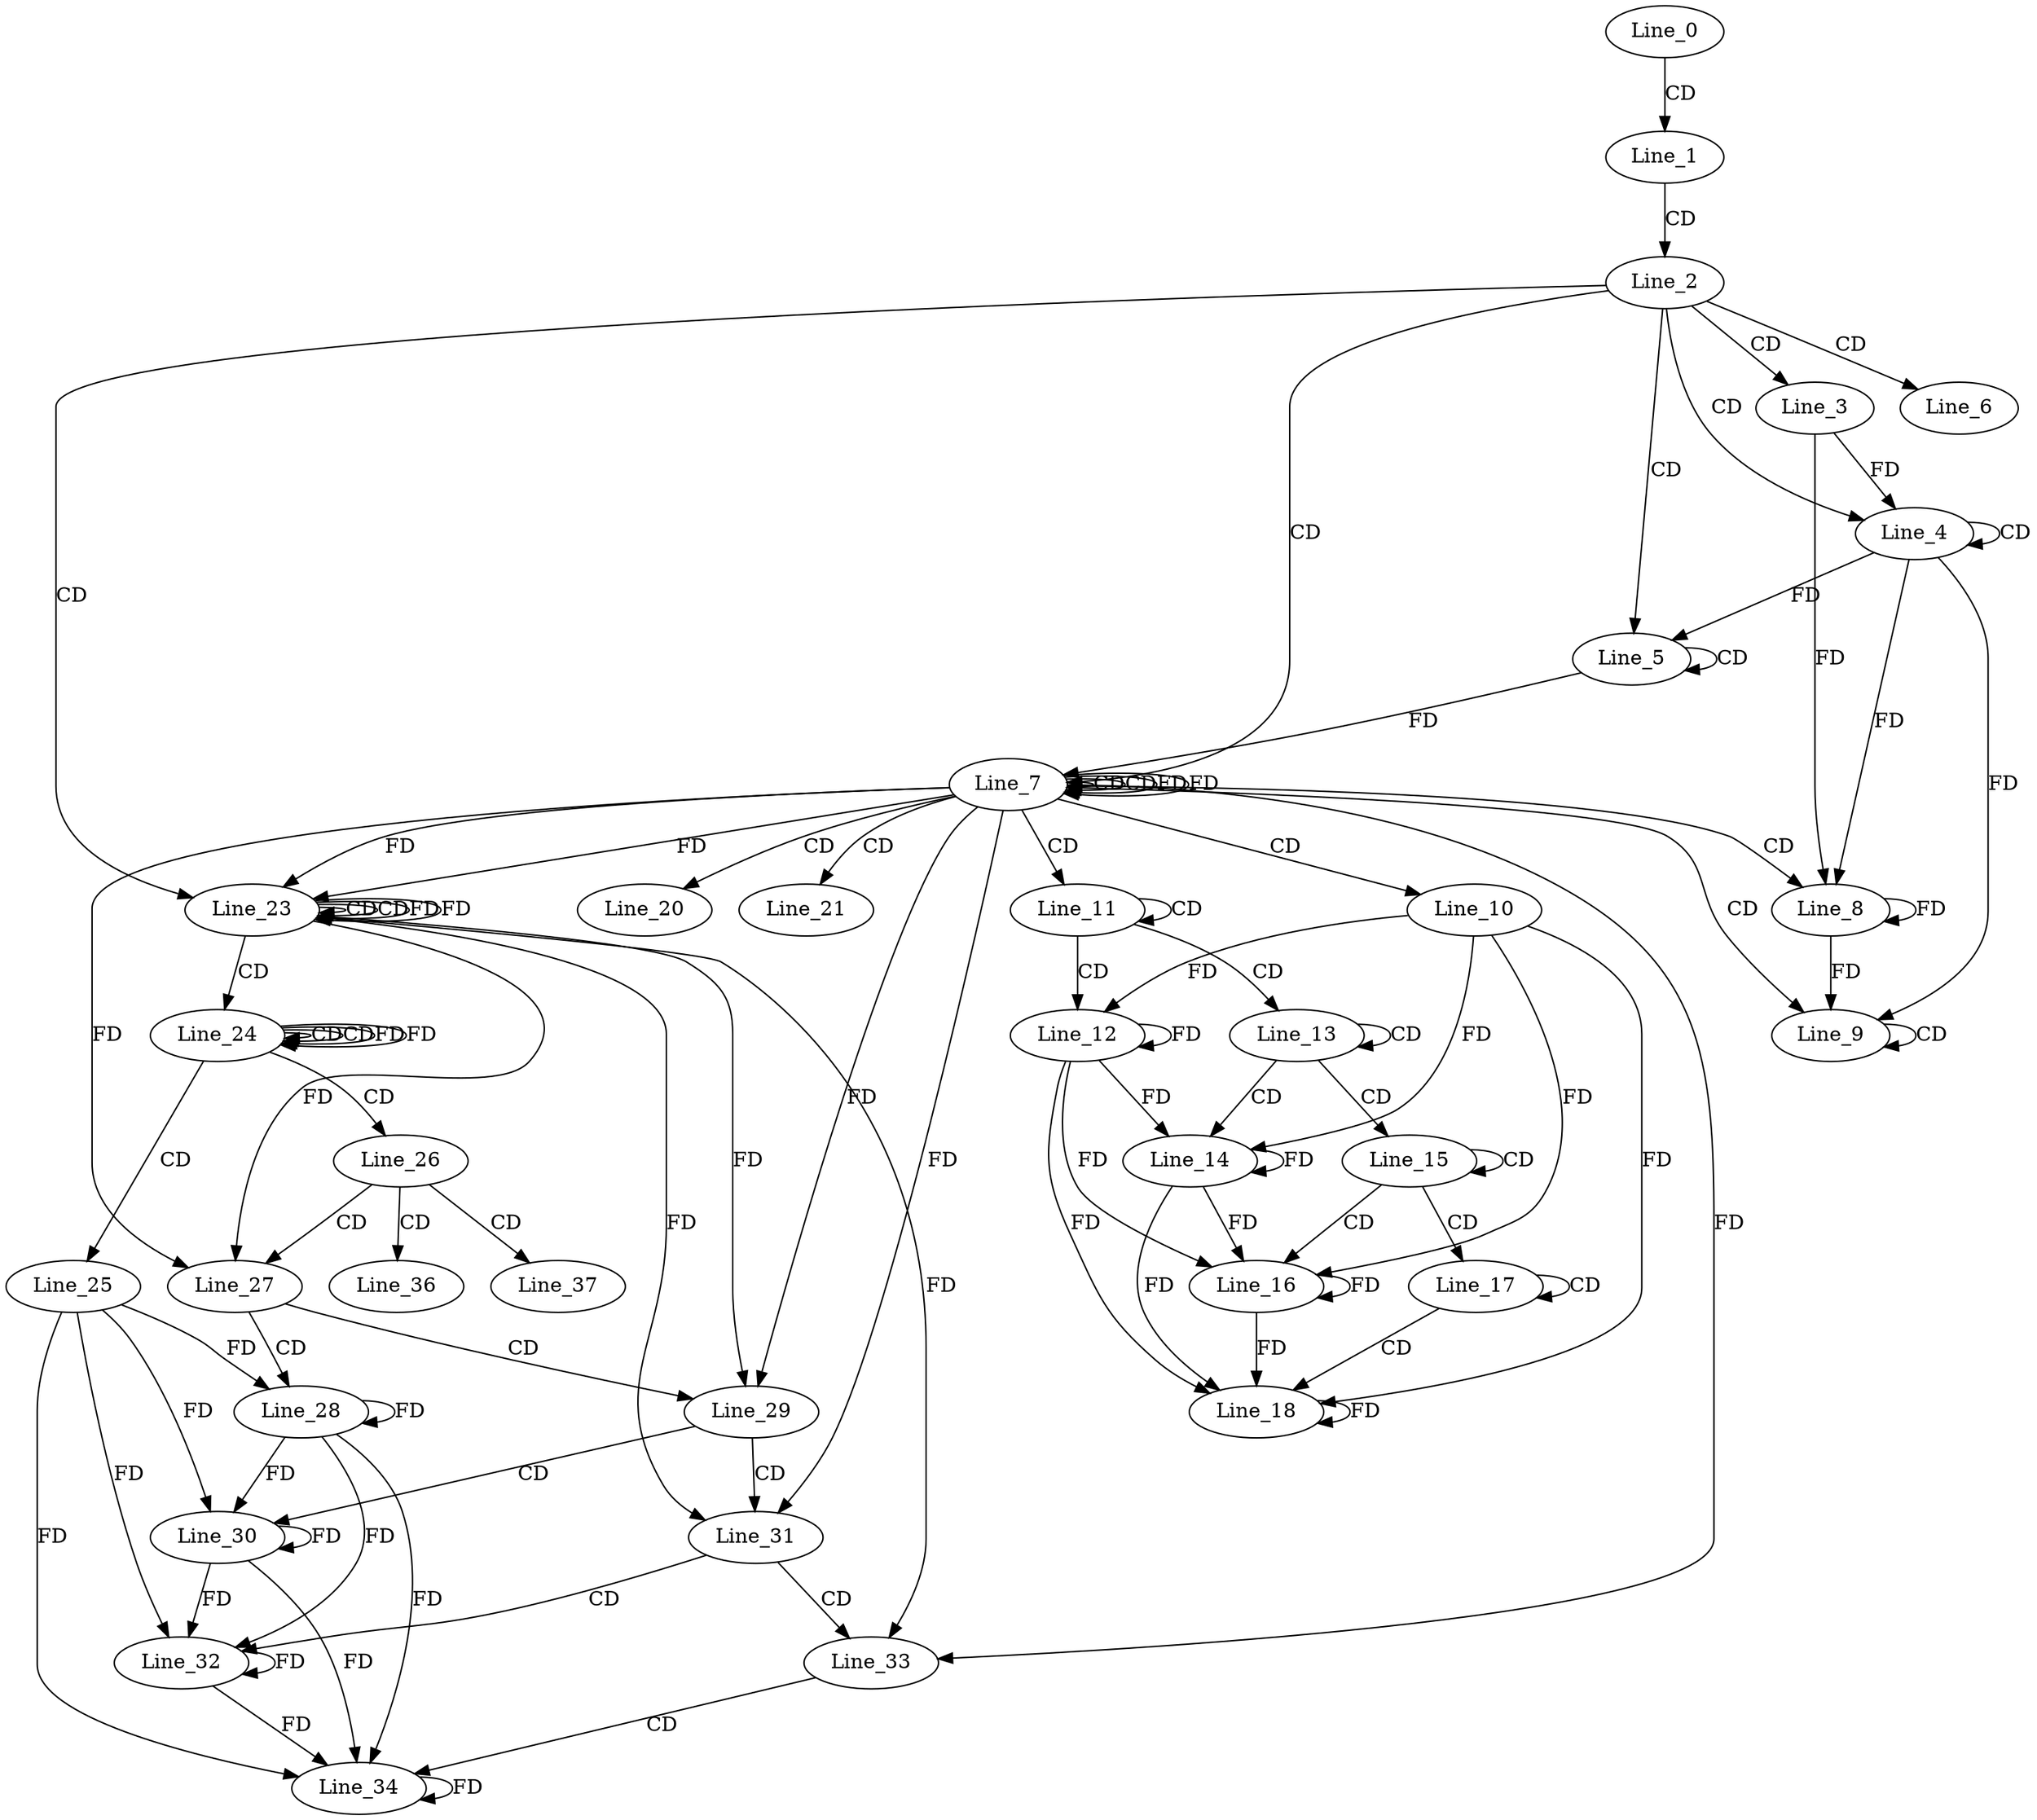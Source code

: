 digraph G {
  Line_0;
  Line_1;
  Line_2;
  Line_3;
  Line_4;
  Line_4;
  Line_5;
  Line_5;
  Line_6;
  Line_7;
  Line_7;
  Line_7;
  Line_8;
  Line_8;
  Line_9;
  Line_9;
  Line_10;
  Line_11;
  Line_11;
  Line_12;
  Line_13;
  Line_13;
  Line_14;
  Line_15;
  Line_15;
  Line_16;
  Line_17;
  Line_17;
  Line_18;
  Line_20;
  Line_21;
  Line_23;
  Line_23;
  Line_23;
  Line_24;
  Line_24;
  Line_24;
  Line_25;
  Line_26;
  Line_27;
  Line_28;
  Line_29;
  Line_30;
  Line_31;
  Line_32;
  Line_33;
  Line_34;
  Line_36;
  Line_37;
  Line_0 -> Line_1 [ label="CD" ];
  Line_1 -> Line_2 [ label="CD" ];
  Line_2 -> Line_3 [ label="CD" ];
  Line_2 -> Line_4 [ label="CD" ];
  Line_4 -> Line_4 [ label="CD" ];
  Line_3 -> Line_4 [ label="FD" ];
  Line_2 -> Line_5 [ label="CD" ];
  Line_5 -> Line_5 [ label="CD" ];
  Line_4 -> Line_5 [ label="FD" ];
  Line_2 -> Line_6 [ label="CD" ];
  Line_2 -> Line_7 [ label="CD" ];
  Line_7 -> Line_7 [ label="CD" ];
  Line_5 -> Line_7 [ label="FD" ];
  Line_7 -> Line_7 [ label="CD" ];
  Line_7 -> Line_7 [ label="FD" ];
  Line_7 -> Line_8 [ label="CD" ];
  Line_8 -> Line_8 [ label="FD" ];
  Line_4 -> Line_8 [ label="FD" ];
  Line_3 -> Line_8 [ label="FD" ];
  Line_7 -> Line_9 [ label="CD" ];
  Line_9 -> Line_9 [ label="CD" ];
  Line_8 -> Line_9 [ label="FD" ];
  Line_4 -> Line_9 [ label="FD" ];
  Line_7 -> Line_10 [ label="CD" ];
  Line_7 -> Line_11 [ label="CD" ];
  Line_11 -> Line_11 [ label="CD" ];
  Line_11 -> Line_12 [ label="CD" ];
  Line_10 -> Line_12 [ label="FD" ];
  Line_12 -> Line_12 [ label="FD" ];
  Line_11 -> Line_13 [ label="CD" ];
  Line_13 -> Line_13 [ label="CD" ];
  Line_13 -> Line_14 [ label="CD" ];
  Line_10 -> Line_14 [ label="FD" ];
  Line_12 -> Line_14 [ label="FD" ];
  Line_14 -> Line_14 [ label="FD" ];
  Line_13 -> Line_15 [ label="CD" ];
  Line_15 -> Line_15 [ label="CD" ];
  Line_15 -> Line_16 [ label="CD" ];
  Line_10 -> Line_16 [ label="FD" ];
  Line_12 -> Line_16 [ label="FD" ];
  Line_14 -> Line_16 [ label="FD" ];
  Line_16 -> Line_16 [ label="FD" ];
  Line_15 -> Line_17 [ label="CD" ];
  Line_17 -> Line_17 [ label="CD" ];
  Line_17 -> Line_18 [ label="CD" ];
  Line_10 -> Line_18 [ label="FD" ];
  Line_12 -> Line_18 [ label="FD" ];
  Line_14 -> Line_18 [ label="FD" ];
  Line_16 -> Line_18 [ label="FD" ];
  Line_18 -> Line_18 [ label="FD" ];
  Line_7 -> Line_20 [ label="CD" ];
  Line_7 -> Line_21 [ label="CD" ];
  Line_2 -> Line_23 [ label="CD" ];
  Line_23 -> Line_23 [ label="CD" ];
  Line_7 -> Line_23 [ label="FD" ];
  Line_23 -> Line_23 [ label="CD" ];
  Line_23 -> Line_23 [ label="FD" ];
  Line_7 -> Line_23 [ label="FD" ];
  Line_23 -> Line_24 [ label="CD" ];
  Line_24 -> Line_24 [ label="CD" ];
  Line_24 -> Line_24 [ label="CD" ];
  Line_24 -> Line_24 [ label="FD" ];
  Line_24 -> Line_25 [ label="CD" ];
  Line_24 -> Line_26 [ label="CD" ];
  Line_26 -> Line_27 [ label="CD" ];
  Line_23 -> Line_27 [ label="FD" ];
  Line_7 -> Line_27 [ label="FD" ];
  Line_27 -> Line_28 [ label="CD" ];
  Line_25 -> Line_28 [ label="FD" ];
  Line_28 -> Line_28 [ label="FD" ];
  Line_27 -> Line_29 [ label="CD" ];
  Line_23 -> Line_29 [ label="FD" ];
  Line_7 -> Line_29 [ label="FD" ];
  Line_29 -> Line_30 [ label="CD" ];
  Line_25 -> Line_30 [ label="FD" ];
  Line_28 -> Line_30 [ label="FD" ];
  Line_30 -> Line_30 [ label="FD" ];
  Line_29 -> Line_31 [ label="CD" ];
  Line_23 -> Line_31 [ label="FD" ];
  Line_7 -> Line_31 [ label="FD" ];
  Line_31 -> Line_32 [ label="CD" ];
  Line_25 -> Line_32 [ label="FD" ];
  Line_28 -> Line_32 [ label="FD" ];
  Line_30 -> Line_32 [ label="FD" ];
  Line_32 -> Line_32 [ label="FD" ];
  Line_31 -> Line_33 [ label="CD" ];
  Line_23 -> Line_33 [ label="FD" ];
  Line_7 -> Line_33 [ label="FD" ];
  Line_33 -> Line_34 [ label="CD" ];
  Line_25 -> Line_34 [ label="FD" ];
  Line_28 -> Line_34 [ label="FD" ];
  Line_30 -> Line_34 [ label="FD" ];
  Line_32 -> Line_34 [ label="FD" ];
  Line_34 -> Line_34 [ label="FD" ];
  Line_26 -> Line_36 [ label="CD" ];
  Line_26 -> Line_37 [ label="CD" ];
  Line_7 -> Line_7 [ label="FD" ];
  Line_23 -> Line_23 [ label="FD" ];
  Line_24 -> Line_24 [ label="FD" ];
}
